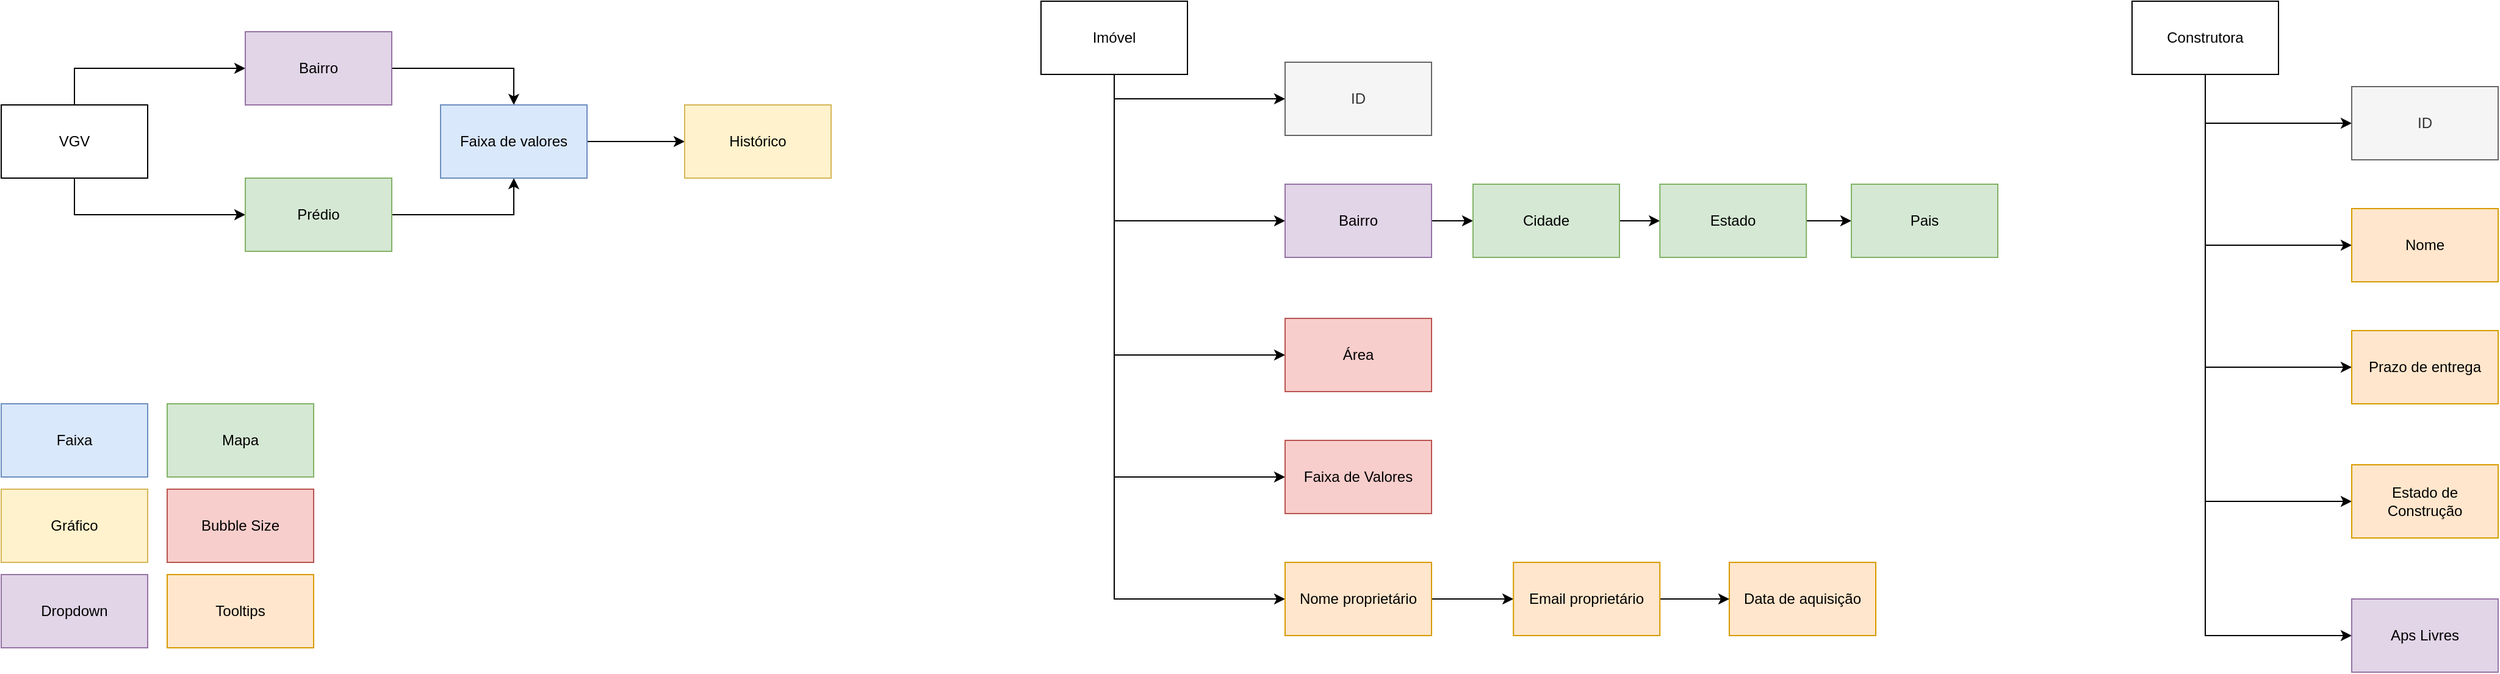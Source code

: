 <mxfile version="21.2.1" type="github">
  <diagram name="Página-1" id="X1SR5UVKhu_VrHy2df17">
    <mxGraphModel dx="1354" dy="754" grid="1" gridSize="10" guides="1" tooltips="1" connect="1" arrows="1" fold="1" page="1" pageScale="1" pageWidth="827" pageHeight="1169" math="0" shadow="0">
      <root>
        <mxCell id="0" />
        <mxCell id="1" parent="0" />
        <mxCell id="u7Nqwbn4WW6QDTQy_n_I-3" value="" style="edgeStyle=orthogonalEdgeStyle;rounded=0;orthogonalLoop=1;jettySize=auto;html=1;exitX=0.5;exitY=1;exitDx=0;exitDy=0;" parent="1" source="u7Nqwbn4WW6QDTQy_n_I-1" target="u7Nqwbn4WW6QDTQy_n_I-2" edge="1">
          <mxGeometry relative="1" as="geometry" />
        </mxCell>
        <mxCell id="u7Nqwbn4WW6QDTQy_n_I-6" style="edgeStyle=orthogonalEdgeStyle;rounded=0;orthogonalLoop=1;jettySize=auto;html=1;entryX=0;entryY=0.5;entryDx=0;entryDy=0;" parent="1" source="u7Nqwbn4WW6QDTQy_n_I-1" target="u7Nqwbn4WW6QDTQy_n_I-4" edge="1">
          <mxGeometry relative="1" as="geometry">
            <Array as="points">
              <mxPoint x="134" y="135" />
            </Array>
          </mxGeometry>
        </mxCell>
        <mxCell id="u7Nqwbn4WW6QDTQy_n_I-1" value="VGV" style="rounded=0;whiteSpace=wrap;html=1;" parent="1" vertex="1">
          <mxGeometry x="74" y="165" width="120" height="60" as="geometry" />
        </mxCell>
        <mxCell id="u7Nqwbn4WW6QDTQy_n_I-41" style="edgeStyle=orthogonalEdgeStyle;rounded=0;orthogonalLoop=1;jettySize=auto;html=1;entryX=0.5;entryY=1;entryDx=0;entryDy=0;" parent="1" source="u7Nqwbn4WW6QDTQy_n_I-2" target="u7Nqwbn4WW6QDTQy_n_I-20" edge="1">
          <mxGeometry relative="1" as="geometry" />
        </mxCell>
        <mxCell id="u7Nqwbn4WW6QDTQy_n_I-2" value="Prédio" style="rounded=0;whiteSpace=wrap;html=1;fillColor=#d5e8d4;strokeColor=#82b366;" parent="1" vertex="1">
          <mxGeometry x="274" y="225" width="120" height="60" as="geometry" />
        </mxCell>
        <mxCell id="u7Nqwbn4WW6QDTQy_n_I-40" style="edgeStyle=orthogonalEdgeStyle;rounded=0;orthogonalLoop=1;jettySize=auto;html=1;entryX=0.5;entryY=0;entryDx=0;entryDy=0;" parent="1" source="u7Nqwbn4WW6QDTQy_n_I-4" target="u7Nqwbn4WW6QDTQy_n_I-20" edge="1">
          <mxGeometry relative="1" as="geometry" />
        </mxCell>
        <mxCell id="u7Nqwbn4WW6QDTQy_n_I-4" value="Bairro" style="rounded=0;whiteSpace=wrap;html=1;fillColor=#e1d5e7;strokeColor=#9673a6;" parent="1" vertex="1">
          <mxGeometry x="274" y="105" width="120" height="60" as="geometry" />
        </mxCell>
        <mxCell id="u7Nqwbn4WW6QDTQy_n_I-9" value="" style="edgeStyle=orthogonalEdgeStyle;rounded=0;orthogonalLoop=1;jettySize=auto;html=1;exitX=0.5;exitY=1;exitDx=0;exitDy=0;" parent="1" source="u7Nqwbn4WW6QDTQy_n_I-7" target="u7Nqwbn4WW6QDTQy_n_I-8" edge="1">
          <mxGeometry relative="1" as="geometry">
            <Array as="points">
              <mxPoint x="986" y="260" />
            </Array>
          </mxGeometry>
        </mxCell>
        <mxCell id="FEzXsBAmq7CoBRCfmrTz-11" style="edgeStyle=orthogonalEdgeStyle;rounded=0;orthogonalLoop=1;jettySize=auto;html=1;exitX=0.5;exitY=1;exitDx=0;exitDy=0;entryX=0;entryY=0.5;entryDx=0;entryDy=0;" edge="1" parent="1" source="u7Nqwbn4WW6QDTQy_n_I-7" target="FEzXsBAmq7CoBRCfmrTz-2">
          <mxGeometry relative="1" as="geometry" />
        </mxCell>
        <mxCell id="FEzXsBAmq7CoBRCfmrTz-20" style="edgeStyle=orthogonalEdgeStyle;rounded=0;orthogonalLoop=1;jettySize=auto;html=1;exitX=0.5;exitY=1;exitDx=0;exitDy=0;entryX=0;entryY=0.5;entryDx=0;entryDy=0;" edge="1" parent="1" source="u7Nqwbn4WW6QDTQy_n_I-7" target="FEzXsBAmq7CoBRCfmrTz-3">
          <mxGeometry relative="1" as="geometry" />
        </mxCell>
        <mxCell id="FEzXsBAmq7CoBRCfmrTz-21" style="edgeStyle=orthogonalEdgeStyle;rounded=0;orthogonalLoop=1;jettySize=auto;html=1;exitX=0.5;exitY=1;exitDx=0;exitDy=0;entryX=0;entryY=0.5;entryDx=0;entryDy=0;" edge="1" parent="1" source="u7Nqwbn4WW6QDTQy_n_I-7" target="FEzXsBAmq7CoBRCfmrTz-4">
          <mxGeometry relative="1" as="geometry" />
        </mxCell>
        <mxCell id="FEzXsBAmq7CoBRCfmrTz-55" style="edgeStyle=orthogonalEdgeStyle;rounded=0;orthogonalLoop=1;jettySize=auto;html=1;entryX=0;entryY=0.5;entryDx=0;entryDy=0;" edge="1" parent="1" source="u7Nqwbn4WW6QDTQy_n_I-7" target="FEzXsBAmq7CoBRCfmrTz-54">
          <mxGeometry relative="1" as="geometry">
            <Array as="points">
              <mxPoint x="986" y="160" />
            </Array>
          </mxGeometry>
        </mxCell>
        <mxCell id="u7Nqwbn4WW6QDTQy_n_I-7" value="Imóvel" style="rounded=0;whiteSpace=wrap;html=1;" parent="1" vertex="1">
          <mxGeometry x="926.0" y="80" width="120" height="60" as="geometry" />
        </mxCell>
        <mxCell id="FEzXsBAmq7CoBRCfmrTz-33" value="" style="edgeStyle=orthogonalEdgeStyle;rounded=0;orthogonalLoop=1;jettySize=auto;html=1;" edge="1" parent="1" source="u7Nqwbn4WW6QDTQy_n_I-8" target="FEzXsBAmq7CoBRCfmrTz-26">
          <mxGeometry relative="1" as="geometry" />
        </mxCell>
        <mxCell id="u7Nqwbn4WW6QDTQy_n_I-8" value="Bairro" style="rounded=0;whiteSpace=wrap;html=1;fillColor=#e1d5e7;strokeColor=#9673a6;" parent="1" vertex="1">
          <mxGeometry x="1126" y="230" width="120" height="60" as="geometry" />
        </mxCell>
        <mxCell id="u7Nqwbn4WW6QDTQy_n_I-45" value="" style="edgeStyle=orthogonalEdgeStyle;rounded=0;orthogonalLoop=1;jettySize=auto;html=1;" parent="1" source="u7Nqwbn4WW6QDTQy_n_I-20" target="u7Nqwbn4WW6QDTQy_n_I-44" edge="1">
          <mxGeometry relative="1" as="geometry" />
        </mxCell>
        <mxCell id="u7Nqwbn4WW6QDTQy_n_I-20" value="Faixa de valores" style="rounded=0;whiteSpace=wrap;html=1;fillColor=#dae8fc;strokeColor=#6c8ebf;" parent="1" vertex="1">
          <mxGeometry x="434" y="165" width="120" height="60" as="geometry" />
        </mxCell>
        <mxCell id="u7Nqwbn4WW6QDTQy_n_I-44" value="Histórico" style="rounded=0;whiteSpace=wrap;html=1;fillColor=#fff2cc;strokeColor=#d6b656;" parent="1" vertex="1">
          <mxGeometry x="634" y="165" width="120" height="60" as="geometry" />
        </mxCell>
        <mxCell id="u7Nqwbn4WW6QDTQy_n_I-47" value="Dropdown" style="rounded=0;whiteSpace=wrap;html=1;fillColor=#e1d5e7;strokeColor=#9673a6;" parent="1" vertex="1">
          <mxGeometry x="74" y="550" width="120" height="60" as="geometry" />
        </mxCell>
        <mxCell id="u7Nqwbn4WW6QDTQy_n_I-48" value="Mapa" style="rounded=0;whiteSpace=wrap;html=1;fillColor=#d5e8d4;strokeColor=#82b366;" parent="1" vertex="1">
          <mxGeometry x="210" y="410" width="120" height="60" as="geometry" />
        </mxCell>
        <mxCell id="u7Nqwbn4WW6QDTQy_n_I-49" value="Gráfico" style="rounded=0;whiteSpace=wrap;html=1;fillColor=#fff2cc;strokeColor=#d6b656;" parent="1" vertex="1">
          <mxGeometry x="74" y="480" width="120" height="60" as="geometry" />
        </mxCell>
        <mxCell id="u7Nqwbn4WW6QDTQy_n_I-50" value="Faixa" style="rounded=0;whiteSpace=wrap;html=1;fillColor=#dae8fc;strokeColor=#6c8ebf;" parent="1" vertex="1">
          <mxGeometry x="74" y="410" width="120" height="60" as="geometry" />
        </mxCell>
        <mxCell id="FEzXsBAmq7CoBRCfmrTz-2" value="Área" style="rounded=0;whiteSpace=wrap;html=1;fillColor=#f8cecc;strokeColor=#b85450;" vertex="1" parent="1">
          <mxGeometry x="1126" y="340" width="120" height="60" as="geometry" />
        </mxCell>
        <mxCell id="FEzXsBAmq7CoBRCfmrTz-3" value="Faixa de Valores" style="rounded=0;whiteSpace=wrap;html=1;fillColor=#f8cecc;strokeColor=#b85450;" vertex="1" parent="1">
          <mxGeometry x="1126" y="440" width="120" height="60" as="geometry" />
        </mxCell>
        <mxCell id="FEzXsBAmq7CoBRCfmrTz-35" value="" style="edgeStyle=orthogonalEdgeStyle;rounded=0;orthogonalLoop=1;jettySize=auto;html=1;" edge="1" parent="1" source="FEzXsBAmq7CoBRCfmrTz-4" target="FEzXsBAmq7CoBRCfmrTz-34">
          <mxGeometry relative="1" as="geometry" />
        </mxCell>
        <mxCell id="FEzXsBAmq7CoBRCfmrTz-4" value="Nome proprietário" style="rounded=0;whiteSpace=wrap;html=1;fillColor=#ffe6cc;strokeColor=#d79b00;" vertex="1" parent="1">
          <mxGeometry x="1126" y="540" width="120" height="60" as="geometry" />
        </mxCell>
        <mxCell id="FEzXsBAmq7CoBRCfmrTz-10" value="Data de aquisição" style="rounded=0;whiteSpace=wrap;html=1;fillColor=#ffe6cc;strokeColor=#d79b00;" vertex="1" parent="1">
          <mxGeometry x="1490" y="540" width="120" height="60" as="geometry" />
        </mxCell>
        <mxCell id="FEzXsBAmq7CoBRCfmrTz-29" value="" style="edgeStyle=orthogonalEdgeStyle;rounded=0;orthogonalLoop=1;jettySize=auto;html=1;" edge="1" parent="1" source="FEzXsBAmq7CoBRCfmrTz-26" target="FEzXsBAmq7CoBRCfmrTz-27">
          <mxGeometry relative="1" as="geometry" />
        </mxCell>
        <mxCell id="FEzXsBAmq7CoBRCfmrTz-26" value="Cidade" style="rounded=0;whiteSpace=wrap;html=1;fillColor=#d5e8d4;strokeColor=#82b366;" vertex="1" parent="1">
          <mxGeometry x="1280" y="230" width="120" height="60" as="geometry" />
        </mxCell>
        <mxCell id="FEzXsBAmq7CoBRCfmrTz-31" value="" style="edgeStyle=orthogonalEdgeStyle;rounded=0;orthogonalLoop=1;jettySize=auto;html=1;" edge="1" parent="1" source="FEzXsBAmq7CoBRCfmrTz-27" target="FEzXsBAmq7CoBRCfmrTz-30">
          <mxGeometry relative="1" as="geometry" />
        </mxCell>
        <mxCell id="FEzXsBAmq7CoBRCfmrTz-27" value="Estado" style="rounded=0;whiteSpace=wrap;html=1;fillColor=#d5e8d4;strokeColor=#82b366;" vertex="1" parent="1">
          <mxGeometry x="1433.11" y="230" width="120" height="60" as="geometry" />
        </mxCell>
        <mxCell id="FEzXsBAmq7CoBRCfmrTz-30" value="Pais" style="rounded=0;whiteSpace=wrap;html=1;fillColor=#d5e8d4;strokeColor=#82b366;" vertex="1" parent="1">
          <mxGeometry x="1590" y="230" width="120" height="60" as="geometry" />
        </mxCell>
        <mxCell id="FEzXsBAmq7CoBRCfmrTz-36" value="" style="edgeStyle=orthogonalEdgeStyle;rounded=0;orthogonalLoop=1;jettySize=auto;html=1;" edge="1" parent="1" source="FEzXsBAmq7CoBRCfmrTz-34" target="FEzXsBAmq7CoBRCfmrTz-10">
          <mxGeometry relative="1" as="geometry" />
        </mxCell>
        <mxCell id="FEzXsBAmq7CoBRCfmrTz-34" value="Email proprietário" style="rounded=0;whiteSpace=wrap;html=1;fillColor=#ffe6cc;strokeColor=#d79b00;" vertex="1" parent="1">
          <mxGeometry x="1313.11" y="540" width="120" height="60" as="geometry" />
        </mxCell>
        <mxCell id="FEzXsBAmq7CoBRCfmrTz-53" value="Bubble Size" style="rounded=0;whiteSpace=wrap;html=1;fillColor=#f8cecc;strokeColor=#b85450;" vertex="1" parent="1">
          <mxGeometry x="210" y="480" width="120" height="60" as="geometry" />
        </mxCell>
        <mxCell id="FEzXsBAmq7CoBRCfmrTz-54" value="ID" style="rounded=0;whiteSpace=wrap;html=1;fillColor=#f5f5f5;fontColor=#333333;strokeColor=#666666;" vertex="1" parent="1">
          <mxGeometry x="1126" y="130" width="120" height="60" as="geometry" />
        </mxCell>
        <mxCell id="FEzXsBAmq7CoBRCfmrTz-58" style="edgeStyle=orthogonalEdgeStyle;rounded=0;orthogonalLoop=1;jettySize=auto;html=1;entryX=0;entryY=0.5;entryDx=0;entryDy=0;" edge="1" parent="1" source="FEzXsBAmq7CoBRCfmrTz-56" target="FEzXsBAmq7CoBRCfmrTz-57">
          <mxGeometry relative="1" as="geometry">
            <Array as="points">
              <mxPoint x="1880" y="180" />
            </Array>
          </mxGeometry>
        </mxCell>
        <mxCell id="FEzXsBAmq7CoBRCfmrTz-64" style="edgeStyle=orthogonalEdgeStyle;rounded=0;orthogonalLoop=1;jettySize=auto;html=1;entryX=0;entryY=0.5;entryDx=0;entryDy=0;" edge="1" parent="1" source="FEzXsBAmq7CoBRCfmrTz-56" target="FEzXsBAmq7CoBRCfmrTz-59">
          <mxGeometry relative="1" as="geometry">
            <Array as="points">
              <mxPoint x="1880" y="280" />
            </Array>
          </mxGeometry>
        </mxCell>
        <mxCell id="FEzXsBAmq7CoBRCfmrTz-65" style="edgeStyle=orthogonalEdgeStyle;rounded=0;orthogonalLoop=1;jettySize=auto;html=1;entryX=0;entryY=0.5;entryDx=0;entryDy=0;" edge="1" parent="1" source="FEzXsBAmq7CoBRCfmrTz-56" target="FEzXsBAmq7CoBRCfmrTz-60">
          <mxGeometry relative="1" as="geometry">
            <Array as="points">
              <mxPoint x="1880" y="380" />
            </Array>
          </mxGeometry>
        </mxCell>
        <mxCell id="FEzXsBAmq7CoBRCfmrTz-66" style="edgeStyle=orthogonalEdgeStyle;rounded=0;orthogonalLoop=1;jettySize=auto;html=1;entryX=0;entryY=0.5;entryDx=0;entryDy=0;" edge="1" parent="1" source="FEzXsBAmq7CoBRCfmrTz-56" target="FEzXsBAmq7CoBRCfmrTz-62">
          <mxGeometry relative="1" as="geometry">
            <Array as="points">
              <mxPoint x="1880" y="490" />
            </Array>
          </mxGeometry>
        </mxCell>
        <mxCell id="FEzXsBAmq7CoBRCfmrTz-67" style="edgeStyle=orthogonalEdgeStyle;rounded=0;orthogonalLoop=1;jettySize=auto;html=1;entryX=0;entryY=0.5;entryDx=0;entryDy=0;" edge="1" parent="1" source="FEzXsBAmq7CoBRCfmrTz-56" target="FEzXsBAmq7CoBRCfmrTz-61">
          <mxGeometry relative="1" as="geometry">
            <Array as="points">
              <mxPoint x="1880" y="600" />
            </Array>
          </mxGeometry>
        </mxCell>
        <mxCell id="FEzXsBAmq7CoBRCfmrTz-56" value="Construtora" style="rounded=0;whiteSpace=wrap;html=1;" vertex="1" parent="1">
          <mxGeometry x="1820" y="80" width="120" height="60" as="geometry" />
        </mxCell>
        <mxCell id="FEzXsBAmq7CoBRCfmrTz-57" value="ID" style="rounded=0;whiteSpace=wrap;html=1;fillColor=#f5f5f5;fontColor=#333333;strokeColor=#666666;" vertex="1" parent="1">
          <mxGeometry x="2000" y="150" width="120" height="60" as="geometry" />
        </mxCell>
        <mxCell id="FEzXsBAmq7CoBRCfmrTz-59" value="Nome" style="rounded=0;whiteSpace=wrap;html=1;fillColor=#ffe6cc;strokeColor=#d79b00;" vertex="1" parent="1">
          <mxGeometry x="2000" y="250" width="120" height="60" as="geometry" />
        </mxCell>
        <mxCell id="FEzXsBAmq7CoBRCfmrTz-60" value="Prazo de entrega" style="rounded=0;whiteSpace=wrap;html=1;fillColor=#ffe6cc;strokeColor=#d79b00;" vertex="1" parent="1">
          <mxGeometry x="2000.0" y="350" width="120" height="60" as="geometry" />
        </mxCell>
        <mxCell id="FEzXsBAmq7CoBRCfmrTz-61" value="Aps Livres" style="rounded=0;whiteSpace=wrap;html=1;fillColor=#e1d5e7;strokeColor=#9673a6;" vertex="1" parent="1">
          <mxGeometry x="2000.0" y="570" width="120" height="60" as="geometry" />
        </mxCell>
        <mxCell id="FEzXsBAmq7CoBRCfmrTz-62" value="Estado de&lt;br&gt;Construção" style="rounded=0;whiteSpace=wrap;html=1;fillColor=#ffe6cc;strokeColor=#d79b00;" vertex="1" parent="1">
          <mxGeometry x="2000" y="460" width="120" height="60" as="geometry" />
        </mxCell>
        <mxCell id="FEzXsBAmq7CoBRCfmrTz-69" value="Tooltips" style="rounded=0;whiteSpace=wrap;html=1;fillColor=#ffe6cc;strokeColor=#d79b00;" vertex="1" parent="1">
          <mxGeometry x="210" y="550" width="120" height="60" as="geometry" />
        </mxCell>
      </root>
    </mxGraphModel>
  </diagram>
</mxfile>
